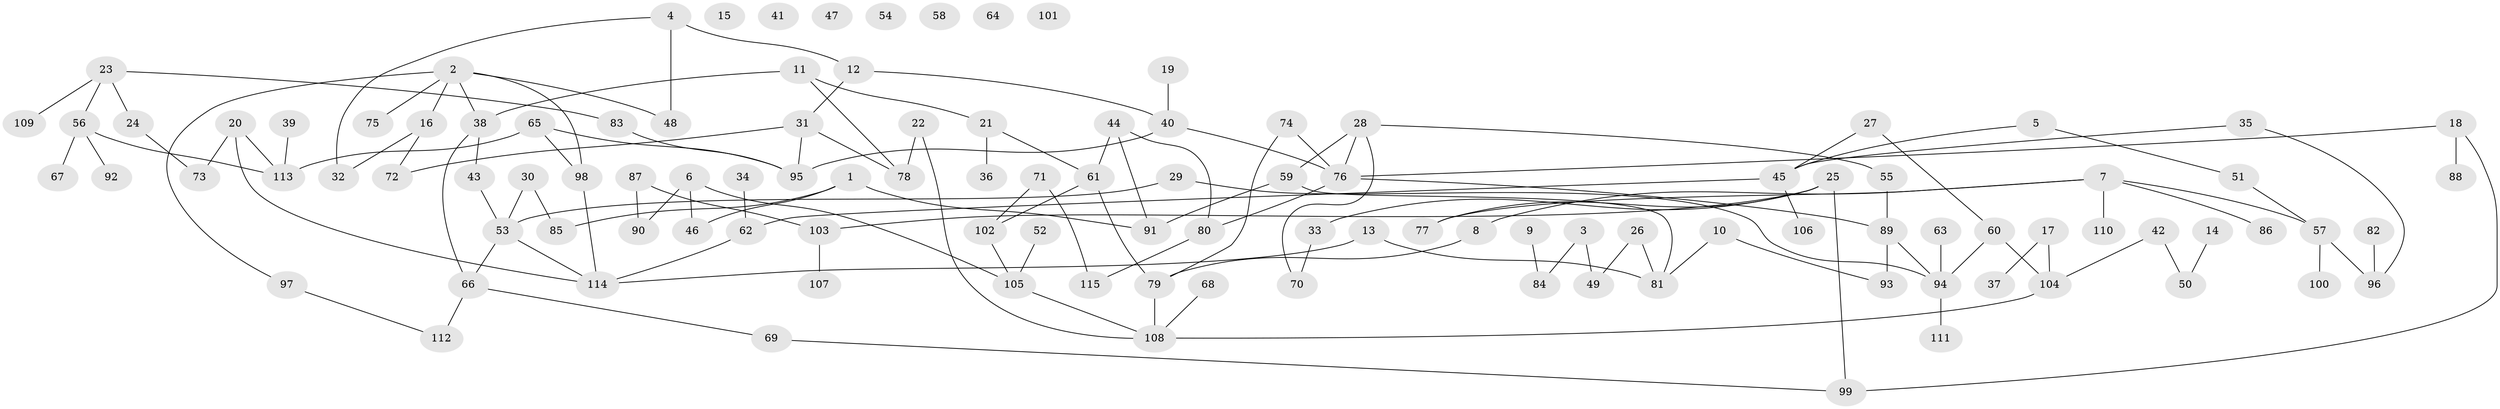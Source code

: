 // coarse degree distribution, {4: 0.19736842105263158, 6: 0.02631578947368421, 2: 0.23684210526315788, 5: 0.06578947368421052, 3: 0.15789473684210525, 1: 0.19736842105263158, 0: 0.09210526315789473, 7: 0.02631578947368421}
// Generated by graph-tools (version 1.1) at 2025/41/03/06/25 10:41:20]
// undirected, 115 vertices, 138 edges
graph export_dot {
graph [start="1"]
  node [color=gray90,style=filled];
  1;
  2;
  3;
  4;
  5;
  6;
  7;
  8;
  9;
  10;
  11;
  12;
  13;
  14;
  15;
  16;
  17;
  18;
  19;
  20;
  21;
  22;
  23;
  24;
  25;
  26;
  27;
  28;
  29;
  30;
  31;
  32;
  33;
  34;
  35;
  36;
  37;
  38;
  39;
  40;
  41;
  42;
  43;
  44;
  45;
  46;
  47;
  48;
  49;
  50;
  51;
  52;
  53;
  54;
  55;
  56;
  57;
  58;
  59;
  60;
  61;
  62;
  63;
  64;
  65;
  66;
  67;
  68;
  69;
  70;
  71;
  72;
  73;
  74;
  75;
  76;
  77;
  78;
  79;
  80;
  81;
  82;
  83;
  84;
  85;
  86;
  87;
  88;
  89;
  90;
  91;
  92;
  93;
  94;
  95;
  96;
  97;
  98;
  99;
  100;
  101;
  102;
  103;
  104;
  105;
  106;
  107;
  108;
  109;
  110;
  111;
  112;
  113;
  114;
  115;
  1 -- 46;
  1 -- 85;
  1 -- 91;
  2 -- 16;
  2 -- 38;
  2 -- 48;
  2 -- 75;
  2 -- 97;
  2 -- 98;
  3 -- 49;
  3 -- 84;
  4 -- 12;
  4 -- 32;
  4 -- 48;
  5 -- 45;
  5 -- 51;
  6 -- 46;
  6 -- 90;
  6 -- 105;
  7 -- 8;
  7 -- 57;
  7 -- 77;
  7 -- 86;
  7 -- 110;
  8 -- 79;
  9 -- 84;
  10 -- 81;
  10 -- 93;
  11 -- 21;
  11 -- 38;
  11 -- 78;
  12 -- 31;
  12 -- 40;
  13 -- 81;
  13 -- 114;
  14 -- 50;
  16 -- 32;
  16 -- 72;
  17 -- 37;
  17 -- 104;
  18 -- 76;
  18 -- 88;
  18 -- 99;
  19 -- 40;
  20 -- 73;
  20 -- 113;
  20 -- 114;
  21 -- 36;
  21 -- 61;
  22 -- 78;
  22 -- 108;
  23 -- 24;
  23 -- 56;
  23 -- 83;
  23 -- 109;
  24 -- 73;
  25 -- 33;
  25 -- 77;
  25 -- 99;
  25 -- 103;
  26 -- 49;
  26 -- 81;
  27 -- 45;
  27 -- 60;
  28 -- 55;
  28 -- 59;
  28 -- 70;
  28 -- 76;
  29 -- 53;
  29 -- 94;
  30 -- 53;
  30 -- 85;
  31 -- 72;
  31 -- 78;
  31 -- 95;
  33 -- 70;
  34 -- 62;
  35 -- 45;
  35 -- 96;
  38 -- 43;
  38 -- 66;
  39 -- 113;
  40 -- 76;
  40 -- 95;
  42 -- 50;
  42 -- 104;
  43 -- 53;
  44 -- 61;
  44 -- 80;
  44 -- 91;
  45 -- 62;
  45 -- 106;
  51 -- 57;
  52 -- 105;
  53 -- 66;
  53 -- 114;
  55 -- 89;
  56 -- 67;
  56 -- 92;
  56 -- 113;
  57 -- 96;
  57 -- 100;
  59 -- 81;
  59 -- 91;
  60 -- 94;
  60 -- 104;
  61 -- 79;
  61 -- 102;
  62 -- 114;
  63 -- 94;
  65 -- 95;
  65 -- 98;
  65 -- 113;
  66 -- 69;
  66 -- 112;
  68 -- 108;
  69 -- 99;
  71 -- 102;
  71 -- 115;
  74 -- 76;
  74 -- 79;
  76 -- 80;
  76 -- 89;
  79 -- 108;
  80 -- 115;
  82 -- 96;
  83 -- 95;
  87 -- 90;
  87 -- 103;
  89 -- 93;
  89 -- 94;
  94 -- 111;
  97 -- 112;
  98 -- 114;
  102 -- 105;
  103 -- 107;
  104 -- 108;
  105 -- 108;
}
